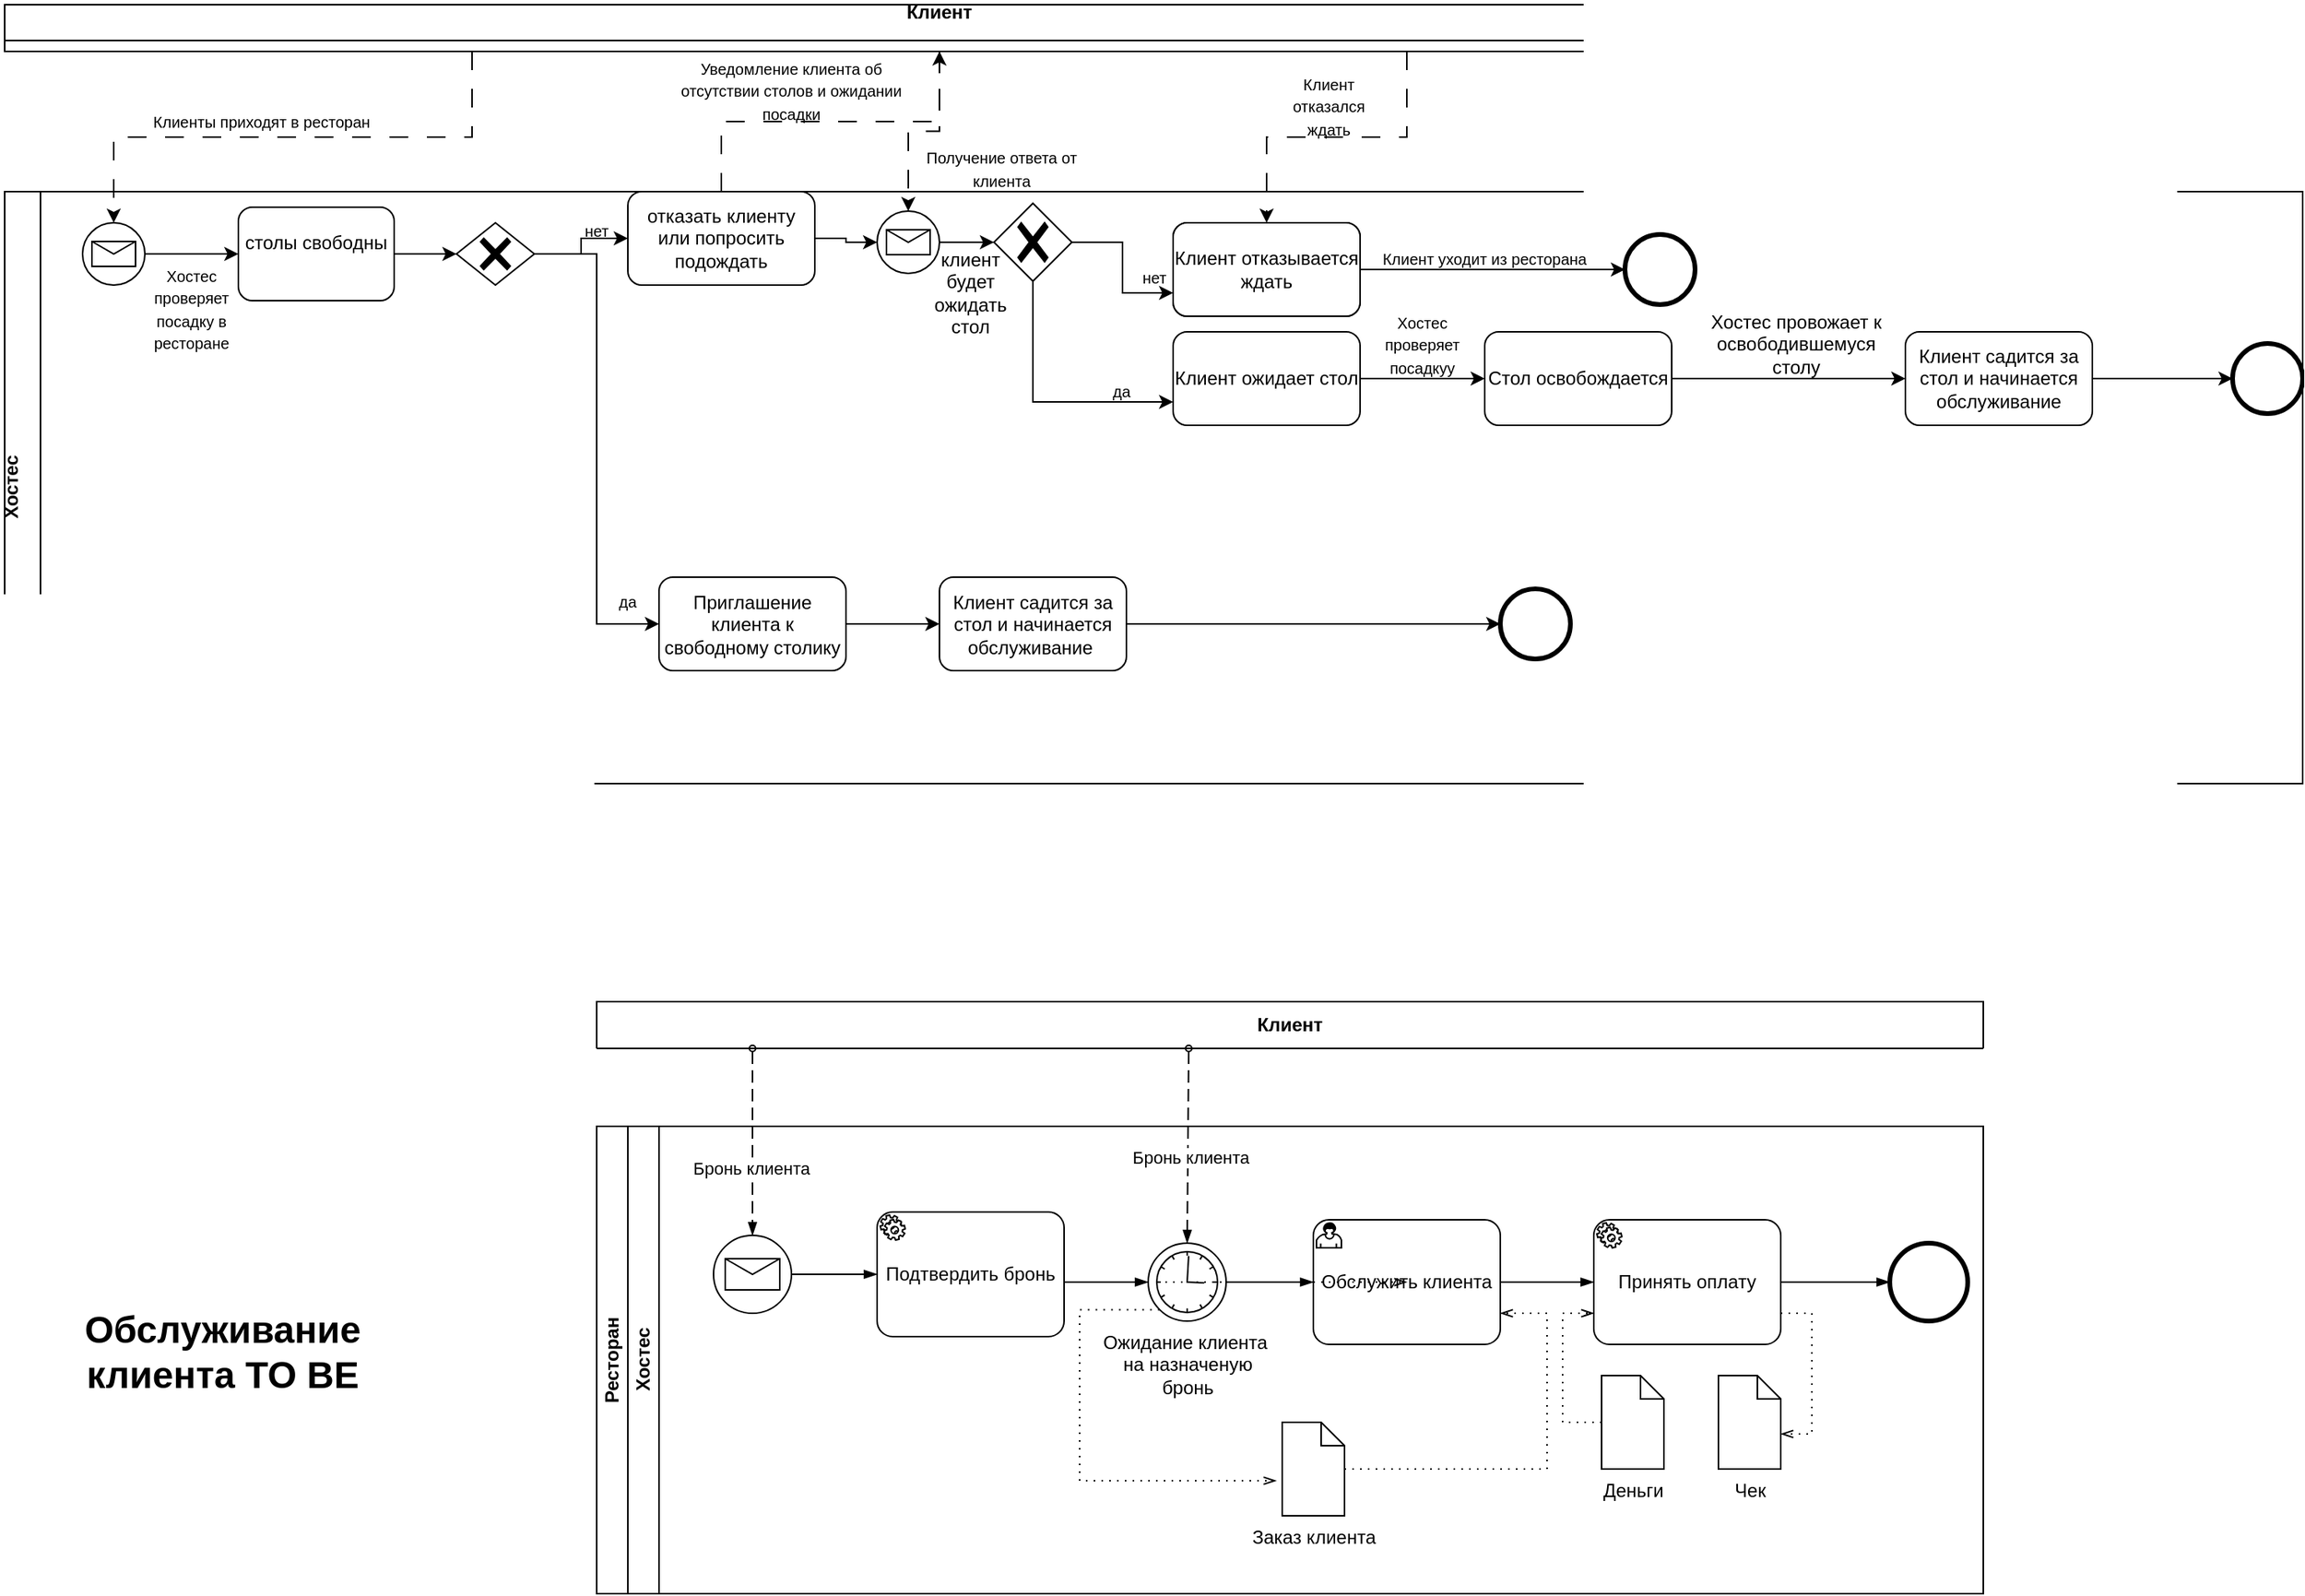 <mxfile version="24.0.5" type="github" pages="2">
  <diagram name="Страница — 1" id="VCDJ95G3ZWjjhpqe2b2W">
    <mxGraphModel dx="1323" dy="1932" grid="1" gridSize="10" guides="1" tooltips="1" connect="1" arrows="1" fold="1" page="1" pageScale="1" pageWidth="827" pageHeight="1169" math="0" shadow="0">
      <root>
        <mxCell id="0" />
        <mxCell id="1" parent="0" />
        <mxCell id="X4V-w88C6NCEwVWpJgK1-55" style="edgeStyle=orthogonalEdgeStyle;rounded=0;orthogonalLoop=1;jettySize=auto;html=1;exitX=0.75;exitY=1;exitDx=0;exitDy=0;entryX=0.5;entryY=0;entryDx=0;entryDy=0;dashed=1;dashPattern=12 12;" parent="1" source="X4V-w88C6NCEwVWpJgK1-2" target="X4V-w88C6NCEwVWpJgK1-31" edge="1">
          <mxGeometry relative="1" as="geometry" />
        </mxCell>
        <mxCell id="X4V-w88C6NCEwVWpJgK1-2" value="Клиент&lt;div&gt;&lt;br&gt;&lt;/div&gt;" style="swimlane;whiteSpace=wrap;html=1;" parent="1" vertex="1">
          <mxGeometry x="40" y="-1120" width="1200" height="30" as="geometry" />
        </mxCell>
        <mxCell id="X4V-w88C6NCEwVWpJgK1-3" value="Хостес&lt;div&gt;&lt;br&gt;&lt;/div&gt;" style="swimlane;horizontal=0;whiteSpace=wrap;html=1;" parent="1" vertex="1">
          <mxGeometry x="40" y="-1000" width="1475" height="380" as="geometry" />
        </mxCell>
        <mxCell id="X4V-w88C6NCEwVWpJgK1-9" style="edgeStyle=orthogonalEdgeStyle;rounded=0;orthogonalLoop=1;jettySize=auto;html=1;exitX=1;exitY=0.5;exitDx=0;exitDy=0;exitPerimeter=0;" parent="X4V-w88C6NCEwVWpJgK1-3" source="X4V-w88C6NCEwVWpJgK1-4" target="X4V-w88C6NCEwVWpJgK1-8" edge="1">
          <mxGeometry relative="1" as="geometry" />
        </mxCell>
        <mxCell id="X4V-w88C6NCEwVWpJgK1-4" value="" style="points=[[0.145,0.145,0],[0.5,0,0],[0.855,0.145,0],[1,0.5,0],[0.855,0.855,0],[0.5,1,0],[0.145,0.855,0],[0,0.5,0]];shape=mxgraph.bpmn.event;html=1;verticalLabelPosition=bottom;labelBackgroundColor=#ffffff;verticalAlign=top;align=center;perimeter=ellipsePerimeter;outlineConnect=0;aspect=fixed;outline=standard;symbol=message;" parent="X4V-w88C6NCEwVWpJgK1-3" vertex="1">
          <mxGeometry x="50" y="20" width="40" height="40" as="geometry" />
        </mxCell>
        <mxCell id="X4V-w88C6NCEwVWpJgK1-12" style="edgeStyle=orthogonalEdgeStyle;rounded=0;orthogonalLoop=1;jettySize=auto;html=1;exitX=1;exitY=0.5;exitDx=0;exitDy=0;" parent="X4V-w88C6NCEwVWpJgK1-3" source="X4V-w88C6NCEwVWpJgK1-8" target="X4V-w88C6NCEwVWpJgK1-11" edge="1">
          <mxGeometry relative="1" as="geometry" />
        </mxCell>
        <mxCell id="X4V-w88C6NCEwVWpJgK1-8" value="столы свободны&lt;div&gt;&lt;br&gt;&lt;/div&gt;" style="rounded=1;whiteSpace=wrap;html=1;" parent="X4V-w88C6NCEwVWpJgK1-3" vertex="1">
          <mxGeometry x="150" y="10" width="100" height="60" as="geometry" />
        </mxCell>
        <mxCell id="X4V-w88C6NCEwVWpJgK1-10" value="&lt;font style=&quot;font-size: 10px;&quot;&gt;Хостес проверяет посадку в ресторане&lt;/font&gt;" style="text;html=1;align=center;verticalAlign=middle;whiteSpace=wrap;rounded=0;" parent="X4V-w88C6NCEwVWpJgK1-3" vertex="1">
          <mxGeometry x="90" y="60" width="60" height="30" as="geometry" />
        </mxCell>
        <mxCell id="X4V-w88C6NCEwVWpJgK1-15" style="edgeStyle=orthogonalEdgeStyle;rounded=0;orthogonalLoop=1;jettySize=auto;html=1;exitX=1;exitY=0.5;exitDx=0;exitDy=0;exitPerimeter=0;entryX=0;entryY=0.5;entryDx=0;entryDy=0;" parent="X4V-w88C6NCEwVWpJgK1-3" source="X4V-w88C6NCEwVWpJgK1-11" target="X4V-w88C6NCEwVWpJgK1-13" edge="1">
          <mxGeometry relative="1" as="geometry" />
        </mxCell>
        <mxCell id="X4V-w88C6NCEwVWpJgK1-16" style="edgeStyle=orthogonalEdgeStyle;rounded=0;orthogonalLoop=1;jettySize=auto;html=1;exitX=1;exitY=0.5;exitDx=0;exitDy=0;exitPerimeter=0;entryX=0;entryY=0.5;entryDx=0;entryDy=0;" parent="X4V-w88C6NCEwVWpJgK1-3" source="X4V-w88C6NCEwVWpJgK1-11" target="X4V-w88C6NCEwVWpJgK1-14" edge="1">
          <mxGeometry relative="1" as="geometry">
            <mxPoint x="370" y="90" as="targetPoint" />
          </mxGeometry>
        </mxCell>
        <mxCell id="X4V-w88C6NCEwVWpJgK1-11" value="" style="points=[[0.25,0.25,0],[0.5,0,0],[0.75,0.25,0],[1,0.5,0],[0.75,0.75,0],[0.5,1,0],[0.25,0.75,0],[0,0.5,0]];shape=mxgraph.bpmn.gateway2;html=1;verticalLabelPosition=bottom;labelBackgroundColor=#ffffff;verticalAlign=top;align=center;perimeter=rhombusPerimeter;outlineConnect=0;outline=none;symbol=none;gwType=exclusive;" parent="X4V-w88C6NCEwVWpJgK1-3" vertex="1">
          <mxGeometry x="290" y="20" width="50" height="40" as="geometry" />
        </mxCell>
        <mxCell id="X4V-w88C6NCEwVWpJgK1-29" style="edgeStyle=orthogonalEdgeStyle;rounded=0;orthogonalLoop=1;jettySize=auto;html=1;exitX=1;exitY=0.5;exitDx=0;exitDy=0;entryX=0;entryY=0.5;entryDx=0;entryDy=0;entryPerimeter=0;" parent="X4V-w88C6NCEwVWpJgK1-3" source="X4V-w88C6NCEwVWpJgK1-13" target="CSyXMK17IaaruerWyZ7s-2" edge="1">
          <mxGeometry relative="1" as="geometry">
            <mxPoint x="540" y="30" as="targetPoint" />
          </mxGeometry>
        </mxCell>
        <mxCell id="X4V-w88C6NCEwVWpJgK1-13" value="отказать клиенту или попросить подождать" style="rounded=1;whiteSpace=wrap;html=1;" parent="X4V-w88C6NCEwVWpJgK1-3" vertex="1">
          <mxGeometry x="400" width="120" height="60" as="geometry" />
        </mxCell>
        <mxCell id="X4V-w88C6NCEwVWpJgK1-22" style="edgeStyle=orthogonalEdgeStyle;rounded=0;orthogonalLoop=1;jettySize=auto;html=1;exitX=1;exitY=0.5;exitDx=0;exitDy=0;entryX=0;entryY=0.5;entryDx=0;entryDy=0;" parent="X4V-w88C6NCEwVWpJgK1-3" source="X4V-w88C6NCEwVWpJgK1-14" target="X4V-w88C6NCEwVWpJgK1-21" edge="1">
          <mxGeometry relative="1" as="geometry" />
        </mxCell>
        <mxCell id="X4V-w88C6NCEwVWpJgK1-14" value="Приглашение клиента к свободному столику" style="rounded=1;whiteSpace=wrap;html=1;" parent="X4V-w88C6NCEwVWpJgK1-3" vertex="1">
          <mxGeometry x="420" y="247.5" width="120" height="60" as="geometry" />
        </mxCell>
        <mxCell id="X4V-w88C6NCEwVWpJgK1-17" value="&lt;font style=&quot;font-size: 10px;&quot;&gt;нет&lt;/font&gt;" style="text;html=1;align=center;verticalAlign=middle;whiteSpace=wrap;rounded=0;" parent="X4V-w88C6NCEwVWpJgK1-3" vertex="1">
          <mxGeometry x="350" y="10" width="60" height="30" as="geometry" />
        </mxCell>
        <mxCell id="X4V-w88C6NCEwVWpJgK1-18" value="&lt;font style=&quot;font-size: 10px;&quot;&gt;да&lt;/font&gt;" style="text;html=1;align=center;verticalAlign=middle;whiteSpace=wrap;rounded=0;" parent="X4V-w88C6NCEwVWpJgK1-3" vertex="1">
          <mxGeometry x="370" y="247.5" width="60" height="30" as="geometry" />
        </mxCell>
        <mxCell id="X4V-w88C6NCEwVWpJgK1-21" value="Клиент садится за стол и начинается обслуживание&amp;nbsp;" style="rounded=1;whiteSpace=wrap;html=1;" parent="X4V-w88C6NCEwVWpJgK1-3" vertex="1">
          <mxGeometry x="600" y="247.5" width="120" height="60" as="geometry" />
        </mxCell>
        <mxCell id="X4V-w88C6NCEwVWpJgK1-24" value="" style="points=[[0.145,0.145,0],[0.5,0,0],[0.855,0.145,0],[1,0.5,0],[0.855,0.855,0],[0.5,1,0],[0.145,0.855,0],[0,0.5,0]];shape=mxgraph.bpmn.event;html=1;verticalLabelPosition=bottom;labelBackgroundColor=#ffffff;verticalAlign=top;align=center;perimeter=ellipsePerimeter;outlineConnect=0;aspect=fixed;outline=end;symbol=terminate2;" parent="X4V-w88C6NCEwVWpJgK1-3" vertex="1">
          <mxGeometry x="960" y="255" width="45" height="45" as="geometry" />
        </mxCell>
        <mxCell id="X4V-w88C6NCEwVWpJgK1-25" style="edgeStyle=orthogonalEdgeStyle;rounded=0;orthogonalLoop=1;jettySize=auto;html=1;exitX=1;exitY=0.5;exitDx=0;exitDy=0;entryX=0;entryY=0.5;entryDx=0;entryDy=0;entryPerimeter=0;" parent="X4V-w88C6NCEwVWpJgK1-3" source="X4V-w88C6NCEwVWpJgK1-21" target="X4V-w88C6NCEwVWpJgK1-24" edge="1">
          <mxGeometry relative="1" as="geometry" />
        </mxCell>
        <mxCell id="CSyXMK17IaaruerWyZ7s-8" style="edgeStyle=orthogonalEdgeStyle;rounded=0;orthogonalLoop=1;jettySize=auto;html=1;exitX=0.5;exitY=1;exitDx=0;exitDy=0;exitPerimeter=0;entryX=0;entryY=0.75;entryDx=0;entryDy=0;" parent="X4V-w88C6NCEwVWpJgK1-3" source="X4V-w88C6NCEwVWpJgK1-26" target="X4V-w88C6NCEwVWpJgK1-43" edge="1">
          <mxGeometry relative="1" as="geometry" />
        </mxCell>
        <mxCell id="X4V-w88C6NCEwVWpJgK1-26" value="" style="points=[[0.25,0.25,0],[0.5,0,0],[0.75,0.25,0],[1,0.5,0],[0.75,0.75,0],[0.5,1,0],[0.25,0.75,0],[0,0.5,0]];shape=mxgraph.bpmn.gateway2;html=1;verticalLabelPosition=bottom;labelBackgroundColor=#ffffff;verticalAlign=top;align=center;perimeter=rhombusPerimeter;outlineConnect=0;outline=none;symbol=none;gwType=exclusive;" parent="X4V-w88C6NCEwVWpJgK1-3" vertex="1">
          <mxGeometry x="635" y="7.5" width="50" height="50" as="geometry" />
        </mxCell>
        <mxCell id="X4V-w88C6NCEwVWpJgK1-34" style="edgeStyle=orthogonalEdgeStyle;rounded=0;orthogonalLoop=1;jettySize=auto;html=1;entryX=0;entryY=0.75;entryDx=0;entryDy=0;" parent="X4V-w88C6NCEwVWpJgK1-3" source="X4V-w88C6NCEwVWpJgK1-26" target="X4V-w88C6NCEwVWpJgK1-33" edge="1">
          <mxGeometry relative="1" as="geometry">
            <mxPoint x="700" y="30" as="sourcePoint" />
          </mxGeometry>
        </mxCell>
        <mxCell id="X4V-w88C6NCEwVWpJgK1-33" value="Клиент ждет столик" style="rounded=1;whiteSpace=wrap;html=1;" parent="X4V-w88C6NCEwVWpJgK1-3" vertex="1">
          <mxGeometry x="750" y="20" width="120" height="60" as="geometry" />
        </mxCell>
        <mxCell id="X4V-w88C6NCEwVWpJgK1-36" value="&lt;font style=&quot;font-size: 10px;&quot;&gt;нет&lt;/font&gt;" style="text;html=1;align=center;verticalAlign=middle;whiteSpace=wrap;rounded=0;" parent="X4V-w88C6NCEwVWpJgK1-3" vertex="1">
          <mxGeometry x="707.5" y="40" width="60" height="30" as="geometry" />
        </mxCell>
        <mxCell id="X4V-w88C6NCEwVWpJgK1-58" style="edgeStyle=orthogonalEdgeStyle;rounded=0;orthogonalLoop=1;jettySize=auto;html=1;exitX=1;exitY=0.5;exitDx=0;exitDy=0;entryX=0;entryY=0.5;entryDx=0;entryDy=0;" parent="X4V-w88C6NCEwVWpJgK1-3" source="X4V-w88C6NCEwVWpJgK1-43" target="X4V-w88C6NCEwVWpJgK1-49" edge="1">
          <mxGeometry relative="1" as="geometry" />
        </mxCell>
        <mxCell id="X4V-w88C6NCEwVWpJgK1-43" value="Клиент ожидает стол" style="rounded=1;whiteSpace=wrap;html=1;" parent="X4V-w88C6NCEwVWpJgK1-3" vertex="1">
          <mxGeometry x="750" y="90" width="120" height="60" as="geometry" />
        </mxCell>
        <mxCell id="X4V-w88C6NCEwVWpJgK1-47" value="&lt;font style=&quot;font-size: 10px;&quot;&gt;да&lt;/font&gt;" style="text;html=1;align=center;verticalAlign=middle;whiteSpace=wrap;rounded=0;" parent="X4V-w88C6NCEwVWpJgK1-3" vertex="1">
          <mxGeometry x="687" y="112.5" width="60" height="30" as="geometry" />
        </mxCell>
        <mxCell id="X4V-w88C6NCEwVWpJgK1-59" style="edgeStyle=orthogonalEdgeStyle;rounded=0;orthogonalLoop=1;jettySize=auto;html=1;exitX=1;exitY=0.5;exitDx=0;exitDy=0;entryX=0;entryY=0.5;entryDx=0;entryDy=0;" parent="X4V-w88C6NCEwVWpJgK1-3" source="X4V-w88C6NCEwVWpJgK1-49" target="X4V-w88C6NCEwVWpJgK1-51" edge="1">
          <mxGeometry relative="1" as="geometry" />
        </mxCell>
        <mxCell id="X4V-w88C6NCEwVWpJgK1-49" value="Стол освобождается" style="rounded=1;whiteSpace=wrap;html=1;" parent="X4V-w88C6NCEwVWpJgK1-3" vertex="1">
          <mxGeometry x="950" y="90" width="120" height="60" as="geometry" />
        </mxCell>
        <mxCell id="X4V-w88C6NCEwVWpJgK1-53" style="edgeStyle=orthogonalEdgeStyle;rounded=0;orthogonalLoop=1;jettySize=auto;html=1;exitX=1;exitY=0.5;exitDx=0;exitDy=0;" parent="X4V-w88C6NCEwVWpJgK1-3" source="X4V-w88C6NCEwVWpJgK1-51" target="X4V-w88C6NCEwVWpJgK1-52" edge="1">
          <mxGeometry relative="1" as="geometry" />
        </mxCell>
        <mxCell id="X4V-w88C6NCEwVWpJgK1-51" value="Клиент садится за стол и начинается обслуживание" style="rounded=1;whiteSpace=wrap;html=1;" parent="X4V-w88C6NCEwVWpJgK1-3" vertex="1">
          <mxGeometry x="1220" y="90" width="120" height="60" as="geometry" />
        </mxCell>
        <mxCell id="X4V-w88C6NCEwVWpJgK1-52" value="" style="points=[[0.145,0.145,0],[0.5,0,0],[0.855,0.145,0],[1,0.5,0],[0.855,0.855,0],[0.5,1,0],[0.145,0.855,0],[0,0.5,0]];shape=mxgraph.bpmn.event;html=1;verticalLabelPosition=bottom;labelBackgroundColor=#ffffff;verticalAlign=top;align=center;perimeter=ellipsePerimeter;outlineConnect=0;aspect=fixed;outline=end;symbol=terminate2;" parent="X4V-w88C6NCEwVWpJgK1-3" vertex="1">
          <mxGeometry x="1430" y="97.5" width="45" height="45" as="geometry" />
        </mxCell>
        <mxCell id="X4V-w88C6NCEwVWpJgK1-61" value="&lt;font style=&quot;font-size: 10px;&quot;&gt;Хостес проверяет посадкуу&lt;/font&gt;" style="text;html=1;align=center;verticalAlign=middle;whiteSpace=wrap;rounded=0;" parent="X4V-w88C6NCEwVWpJgK1-3" vertex="1">
          <mxGeometry x="880" y="82.5" width="60" height="30" as="geometry" />
        </mxCell>
        <mxCell id="X4V-w88C6NCEwVWpJgK1-62" value="Хостес провожает к освободившемуся столу" style="text;html=1;align=center;verticalAlign=middle;whiteSpace=wrap;rounded=0;" parent="X4V-w88C6NCEwVWpJgK1-3" vertex="1">
          <mxGeometry x="1090" y="82.5" width="120" height="30" as="geometry" />
        </mxCell>
        <mxCell id="X4V-w88C6NCEwVWpJgK1-31" value="Клиент отказывается ждать" style="rounded=1;whiteSpace=wrap;html=1;" parent="X4V-w88C6NCEwVWpJgK1-3" vertex="1">
          <mxGeometry x="750" y="20" width="120" height="60" as="geometry" />
        </mxCell>
        <mxCell id="X4V-w88C6NCEwVWpJgK1-37" value="" style="points=[[0.145,0.145,0],[0.5,0,0],[0.855,0.145,0],[1,0.5,0],[0.855,0.855,0],[0.5,1,0],[0.145,0.855,0],[0,0.5,0]];shape=mxgraph.bpmn.event;html=1;verticalLabelPosition=bottom;labelBackgroundColor=#ffffff;verticalAlign=top;align=center;perimeter=ellipsePerimeter;outlineConnect=0;aspect=fixed;outline=end;symbol=terminate2;" parent="X4V-w88C6NCEwVWpJgK1-3" vertex="1">
          <mxGeometry x="1040" y="27.5" width="45" height="45" as="geometry" />
        </mxCell>
        <mxCell id="X4V-w88C6NCEwVWpJgK1-38" style="edgeStyle=orthogonalEdgeStyle;rounded=0;orthogonalLoop=1;jettySize=auto;html=1;exitX=1;exitY=0.5;exitDx=0;exitDy=0;entryX=0;entryY=0.5;entryDx=0;entryDy=0;entryPerimeter=0;" parent="X4V-w88C6NCEwVWpJgK1-3" source="X4V-w88C6NCEwVWpJgK1-31" target="X4V-w88C6NCEwVWpJgK1-37" edge="1">
          <mxGeometry relative="1" as="geometry" />
        </mxCell>
        <mxCell id="X4V-w88C6NCEwVWpJgK1-39" value="&lt;font style=&quot;font-size: 10px;&quot;&gt;Клиент уходит из ресторана&lt;/font&gt;" style="text;html=1;align=center;verticalAlign=middle;whiteSpace=wrap;rounded=0;" parent="X4V-w88C6NCEwVWpJgK1-3" vertex="1">
          <mxGeometry x="860" y="27.5" width="180" height="30" as="geometry" />
        </mxCell>
        <mxCell id="CSyXMK17IaaruerWyZ7s-2" value="" style="points=[[0.145,0.145,0],[0.5,0,0],[0.855,0.145,0],[1,0.5,0],[0.855,0.855,0],[0.5,1,0],[0.145,0.855,0],[0,0.5,0]];shape=mxgraph.bpmn.event;html=1;verticalLabelPosition=bottom;labelBackgroundColor=#ffffff;verticalAlign=top;align=center;perimeter=ellipsePerimeter;outlineConnect=0;aspect=fixed;outline=standard;symbol=message;" parent="X4V-w88C6NCEwVWpJgK1-3" vertex="1">
          <mxGeometry x="560" y="12.5" width="40" height="40" as="geometry" />
        </mxCell>
        <mxCell id="CSyXMK17IaaruerWyZ7s-3" style="edgeStyle=orthogonalEdgeStyle;rounded=0;orthogonalLoop=1;jettySize=auto;html=1;exitX=1;exitY=0.5;exitDx=0;exitDy=0;exitPerimeter=0;entryX=0;entryY=0.5;entryDx=0;entryDy=0;entryPerimeter=0;" parent="X4V-w88C6NCEwVWpJgK1-3" source="CSyXMK17IaaruerWyZ7s-2" target="X4V-w88C6NCEwVWpJgK1-26" edge="1">
          <mxGeometry relative="1" as="geometry" />
        </mxCell>
        <mxCell id="CSyXMK17IaaruerWyZ7s-6" value="клиент будет ожидать стол" style="text;html=1;align=center;verticalAlign=middle;whiteSpace=wrap;rounded=0;" parent="X4V-w88C6NCEwVWpJgK1-3" vertex="1">
          <mxGeometry x="590" y="50" width="60" height="30" as="geometry" />
        </mxCell>
        <mxCell id="X4V-w88C6NCEwVWpJgK1-6" style="edgeStyle=orthogonalEdgeStyle;rounded=0;orthogonalLoop=1;jettySize=auto;html=1;entryX=0.5;entryY=0;entryDx=0;entryDy=0;entryPerimeter=0;dashed=1;dashPattern=12 12;exitX=0.25;exitY=1;exitDx=0;exitDy=0;" parent="1" source="X4V-w88C6NCEwVWpJgK1-2" target="X4V-w88C6NCEwVWpJgK1-4" edge="1">
          <mxGeometry relative="1" as="geometry">
            <mxPoint x="110" y="-1000" as="sourcePoint" />
          </mxGeometry>
        </mxCell>
        <mxCell id="X4V-w88C6NCEwVWpJgK1-7" value="&lt;font style=&quot;font-size: 10px;&quot;&gt;Клиенты приходят в ресторан&lt;/font&gt;" style="text;html=1;align=center;verticalAlign=middle;whiteSpace=wrap;rounded=0;" parent="1" vertex="1">
          <mxGeometry x="130" y="-1060" width="150" height="30" as="geometry" />
        </mxCell>
        <mxCell id="X4V-w88C6NCEwVWpJgK1-20" value="&lt;font style=&quot;font-size: 10px;&quot;&gt;Уведомление клиента об отсутствии столов и ожидании посадки&lt;/font&gt;" style="text;html=1;align=center;verticalAlign=middle;whiteSpace=wrap;rounded=0;" parent="1" vertex="1">
          <mxGeometry x="470" y="-1080" width="150" height="30" as="geometry" />
        </mxCell>
        <mxCell id="X4V-w88C6NCEwVWpJgK1-19" style="edgeStyle=orthogonalEdgeStyle;rounded=0;orthogonalLoop=1;jettySize=auto;html=1;exitX=0.5;exitY=0;exitDx=0;exitDy=0;dashed=1;dashPattern=12 12;entryX=0.5;entryY=1;entryDx=0;entryDy=0;" parent="1" source="X4V-w88C6NCEwVWpJgK1-13" target="X4V-w88C6NCEwVWpJgK1-2" edge="1">
          <mxGeometry relative="1" as="geometry">
            <mxPoint x="500" y="-1030" as="targetPoint" />
          </mxGeometry>
        </mxCell>
        <mxCell id="X4V-w88C6NCEwVWpJgK1-56" value="&lt;font style=&quot;font-size: 10px;&quot;&gt;Клиент отказался ждать&lt;/font&gt;" style="text;html=1;align=center;verticalAlign=middle;whiteSpace=wrap;rounded=0;" parent="1" vertex="1">
          <mxGeometry x="860" y="-1070" width="60" height="30" as="geometry" />
        </mxCell>
        <mxCell id="CSyXMK17IaaruerWyZ7s-4" style="edgeStyle=orthogonalEdgeStyle;rounded=0;orthogonalLoop=1;jettySize=auto;html=1;exitX=0.5;exitY=1;exitDx=0;exitDy=0;entryX=0.5;entryY=0;entryDx=0;entryDy=0;entryPerimeter=0;dashed=1;dashPattern=12 12;" parent="1" source="X4V-w88C6NCEwVWpJgK1-2" target="CSyXMK17IaaruerWyZ7s-2" edge="1">
          <mxGeometry relative="1" as="geometry" />
        </mxCell>
        <mxCell id="CSyXMK17IaaruerWyZ7s-5" value="&lt;font style=&quot;font-size: 10px;&quot;&gt;Получение ответа от клиента&lt;/font&gt;" style="text;html=1;align=center;verticalAlign=middle;whiteSpace=wrap;rounded=0;" parent="1" vertex="1">
          <mxGeometry x="630" y="-1030" width="100" height="30" as="geometry" />
        </mxCell>
        <mxCell id="GyKOGwFdfiAskB9urI5g-50" value="Ресторан" style="swimlane;html=1;childLayout=stackLayout;resizeParent=1;resizeParentMax=0;horizontal=0;startSize=20;horizontalStack=0;whiteSpace=wrap;" vertex="1" parent="1">
          <mxGeometry x="420" y="-400" width="890" height="300" as="geometry" />
        </mxCell>
        <mxCell id="GyKOGwFdfiAskB9urI5g-51" value="Хостес" style="swimlane;html=1;startSize=20;horizontal=0;" vertex="1" parent="GyKOGwFdfiAskB9urI5g-50">
          <mxGeometry x="20" width="870" height="300" as="geometry" />
        </mxCell>
        <mxCell id="GyKOGwFdfiAskB9urI5g-58" value="" style="points=[[0.145,0.145,0],[0.5,0,0],[0.855,0.145,0],[1,0.5,0],[0.855,0.855,0],[0.5,1,0],[0.145,0.855,0],[0,0.5,0]];shape=mxgraph.bpmn.event;html=1;verticalLabelPosition=bottom;labelBackgroundColor=#ffffff;verticalAlign=top;align=center;perimeter=ellipsePerimeter;outlineConnect=0;aspect=fixed;outline=standard;symbol=message;" vertex="1" parent="GyKOGwFdfiAskB9urI5g-51">
          <mxGeometry x="55" y="70" width="50" height="50" as="geometry" />
        </mxCell>
        <mxCell id="GyKOGwFdfiAskB9urI5g-61" value="Подтвердить бронь" style="points=[[0.25,0,0],[0.5,0,0],[0.75,0,0],[1,0.25,0],[1,0.5,0],[1,0.75,0],[0.75,1,0],[0.5,1,0],[0.25,1,0],[0,0.75,0],[0,0.5,0],[0,0.25,0]];shape=mxgraph.bpmn.task;whiteSpace=wrap;rectStyle=rounded;size=10;html=1;container=1;expand=0;collapsible=0;taskMarker=service;" vertex="1" parent="GyKOGwFdfiAskB9urI5g-51">
          <mxGeometry x="160" y="55" width="120" height="80" as="geometry" />
        </mxCell>
        <mxCell id="GyKOGwFdfiAskB9urI5g-62" value="" style="edgeStyle=elbowEdgeStyle;fontSize=12;html=1;endArrow=blockThin;endFill=1;rounded=0;exitX=1;exitY=0.5;exitDx=0;exitDy=0;exitPerimeter=0;entryX=0;entryY=0.5;entryDx=0;entryDy=0;entryPerimeter=0;" edge="1" parent="GyKOGwFdfiAskB9urI5g-51" source="GyKOGwFdfiAskB9urI5g-58" target="GyKOGwFdfiAskB9urI5g-61">
          <mxGeometry width="160" relative="1" as="geometry">
            <mxPoint y="90" as="sourcePoint" />
            <mxPoint x="160" y="90" as="targetPoint" />
          </mxGeometry>
        </mxCell>
        <mxCell id="GyKOGwFdfiAskB9urI5g-63" value="Ожидание клиента&amp;nbsp;&lt;div&gt;на назначеную&lt;/div&gt;&lt;div&gt;бронь&lt;/div&gt;" style="points=[[0.145,0.145,0],[0.5,0,0],[0.855,0.145,0],[1,0.5,0],[0.855,0.855,0],[0.5,1,0],[0.145,0.855,0],[0,0.5,0]];shape=mxgraph.bpmn.event;html=1;verticalLabelPosition=bottom;labelBackgroundColor=#ffffff;verticalAlign=top;align=center;perimeter=ellipsePerimeter;outlineConnect=0;aspect=fixed;outline=standard;symbol=timer;" vertex="1" parent="GyKOGwFdfiAskB9urI5g-51">
          <mxGeometry x="334" y="75" width="50" height="50" as="geometry" />
        </mxCell>
        <mxCell id="GyKOGwFdfiAskB9urI5g-64" value="" style="edgeStyle=elbowEdgeStyle;fontSize=12;html=1;endArrow=blockThin;endFill=1;rounded=0;entryX=0;entryY=0.5;entryDx=0;entryDy=0;entryPerimeter=0;" edge="1" parent="GyKOGwFdfiAskB9urI5g-51" target="GyKOGwFdfiAskB9urI5g-63">
          <mxGeometry width="160" relative="1" as="geometry">
            <mxPoint x="280" y="100" as="sourcePoint" />
            <mxPoint x="440" y="100" as="targetPoint" />
          </mxGeometry>
        </mxCell>
        <mxCell id="GyKOGwFdfiAskB9urI5g-67" value="Обслужить клиента" style="points=[[0.25,0,0],[0.5,0,0],[0.75,0,0],[1,0.25,0],[1,0.5,0],[1,0.75,0],[0.75,1,0],[0.5,1,0],[0.25,1,0],[0,0.75,0],[0,0.5,0],[0,0.25,0]];shape=mxgraph.bpmn.task;whiteSpace=wrap;rectStyle=rounded;size=10;html=1;container=1;expand=0;collapsible=0;taskMarker=user;" vertex="1" parent="GyKOGwFdfiAskB9urI5g-51">
          <mxGeometry x="440" y="60" width="120" height="80" as="geometry" />
        </mxCell>
        <mxCell id="GyKOGwFdfiAskB9urI5g-78" value="" style="edgeStyle=elbowEdgeStyle;fontSize=12;html=1;endFill=0;startFill=0;endSize=6;startSize=6;dashed=1;dashPattern=1 4;endArrow=openThin;startArrow=none;rounded=0;exitX=0;exitY=0.5;exitDx=0;exitDy=0;exitPerimeter=0;" edge="1" parent="GyKOGwFdfiAskB9urI5g-67" source="GyKOGwFdfiAskB9urI5g-75">
          <mxGeometry width="160" relative="1" as="geometry">
            <mxPoint x="20" y="60" as="sourcePoint" />
            <mxPoint x="180" y="60" as="targetPoint" />
            <Array as="points">
              <mxPoint x="160" y="100" />
            </Array>
          </mxGeometry>
        </mxCell>
        <mxCell id="GyKOGwFdfiAskB9urI5g-68" value="" style="edgeStyle=elbowEdgeStyle;fontSize=12;html=1;endArrow=blockThin;endFill=1;rounded=0;entryX=0;entryY=0.5;entryDx=0;entryDy=0;entryPerimeter=0;" edge="1" parent="GyKOGwFdfiAskB9urI5g-51" source="GyKOGwFdfiAskB9urI5g-63" target="GyKOGwFdfiAskB9urI5g-67">
          <mxGeometry width="160" relative="1" as="geometry">
            <mxPoint x="324" y="-20" as="sourcePoint" />
            <mxPoint x="544" y="100" as="targetPoint" />
          </mxGeometry>
        </mxCell>
        <mxCell id="GyKOGwFdfiAskB9urI5g-69" value="Заказ клиента" style="shape=mxgraph.bpmn.data;labelPosition=center;verticalLabelPosition=bottom;align=center;verticalAlign=top;size=15;html=1;" vertex="1" parent="GyKOGwFdfiAskB9urI5g-51">
          <mxGeometry x="420" y="190" width="40" height="60" as="geometry" />
        </mxCell>
        <mxCell id="GyKOGwFdfiAskB9urI5g-70" value="" style="edgeStyle=elbowEdgeStyle;fontSize=12;html=1;endFill=0;startFill=0;endSize=6;startSize=6;dashed=1;dashPattern=1 4;endArrow=openThin;startArrow=none;rounded=0;entryX=1;entryY=0.75;entryDx=0;entryDy=0;entryPerimeter=0;" edge="1" parent="GyKOGwFdfiAskB9urI5g-51" target="GyKOGwFdfiAskB9urI5g-67">
          <mxGeometry width="160" relative="1" as="geometry">
            <mxPoint x="460" y="220" as="sourcePoint" />
            <mxPoint x="620" y="220" as="targetPoint" />
            <Array as="points">
              <mxPoint x="590" y="170" />
            </Array>
          </mxGeometry>
        </mxCell>
        <mxCell id="GyKOGwFdfiAskB9urI5g-71" value="" style="edgeStyle=elbowEdgeStyle;fontSize=12;html=1;endFill=0;startFill=0;endSize=6;startSize=6;dashed=1;dashPattern=1 4;endArrow=openThin;startArrow=none;rounded=0;entryX=-0.096;entryY=0.625;entryDx=0;entryDy=0;entryPerimeter=0;exitX=0.145;exitY=0.855;exitDx=0;exitDy=0;exitPerimeter=0;" edge="1" parent="GyKOGwFdfiAskB9urI5g-51" source="GyKOGwFdfiAskB9urI5g-63" target="GyKOGwFdfiAskB9urI5g-69">
          <mxGeometry width="160" relative="1" as="geometry">
            <mxPoint x="380" y="110" as="sourcePoint" />
            <mxPoint x="540" y="110" as="targetPoint" />
            <Array as="points">
              <mxPoint x="290" y="170" />
            </Array>
          </mxGeometry>
        </mxCell>
        <mxCell id="GyKOGwFdfiAskB9urI5g-72" value="Принять оплату" style="points=[[0.25,0,0],[0.5,0,0],[0.75,0,0],[1,0.25,0],[1,0.5,0],[1,0.75,0],[0.75,1,0],[0.5,1,0],[0.25,1,0],[0,0.75,0],[0,0.5,0],[0,0.25,0]];shape=mxgraph.bpmn.task;whiteSpace=wrap;rectStyle=rounded;size=10;html=1;container=1;expand=0;collapsible=0;taskMarker=service;" vertex="1" parent="GyKOGwFdfiAskB9urI5g-51">
          <mxGeometry x="620" y="60" width="120" height="80" as="geometry" />
        </mxCell>
        <mxCell id="GyKOGwFdfiAskB9urI5g-74" value="" style="edgeStyle=elbowEdgeStyle;fontSize=12;html=1;endArrow=blockThin;endFill=1;rounded=0;" edge="1" parent="GyKOGwFdfiAskB9urI5g-51">
          <mxGeometry width="160" relative="1" as="geometry">
            <mxPoint x="560" y="100" as="sourcePoint" />
            <mxPoint x="620" y="100" as="targetPoint" />
          </mxGeometry>
        </mxCell>
        <mxCell id="GyKOGwFdfiAskB9urI5g-75" value="Деньги" style="shape=mxgraph.bpmn.data;labelPosition=center;verticalLabelPosition=bottom;align=center;verticalAlign=top;size=15;html=1;" vertex="1" parent="GyKOGwFdfiAskB9urI5g-51">
          <mxGeometry x="625" y="160" width="40" height="60" as="geometry" />
        </mxCell>
        <mxCell id="GyKOGwFdfiAskB9urI5g-76" value="Чек" style="shape=mxgraph.bpmn.data;labelPosition=center;verticalLabelPosition=bottom;align=center;verticalAlign=top;size=15;html=1;" vertex="1" parent="GyKOGwFdfiAskB9urI5g-51">
          <mxGeometry x="700" y="160" width="40" height="60" as="geometry" />
        </mxCell>
        <mxCell id="GyKOGwFdfiAskB9urI5g-79" value="" style="edgeStyle=elbowEdgeStyle;fontSize=12;html=1;endFill=0;startFill=0;endSize=6;startSize=6;dashed=1;dashPattern=1 4;endArrow=openThin;startArrow=none;rounded=0;entryX=0;entryY=0;entryDx=40;entryDy=37.5;entryPerimeter=0;" edge="1" parent="GyKOGwFdfiAskB9urI5g-51" target="GyKOGwFdfiAskB9urI5g-76">
          <mxGeometry width="160" relative="1" as="geometry">
            <mxPoint x="740" y="120" as="sourcePoint" />
            <mxPoint x="900" y="120" as="targetPoint" />
            <Array as="points">
              <mxPoint x="760" y="160" />
            </Array>
          </mxGeometry>
        </mxCell>
        <mxCell id="GyKOGwFdfiAskB9urI5g-80" value="" style="points=[[0.145,0.145,0],[0.5,0,0],[0.855,0.145,0],[1,0.5,0],[0.855,0.855,0],[0.5,1,0],[0.145,0.855,0],[0,0.5,0]];shape=mxgraph.bpmn.event;html=1;verticalLabelPosition=bottom;labelBackgroundColor=#ffffff;verticalAlign=top;align=center;perimeter=ellipsePerimeter;outlineConnect=0;aspect=fixed;outline=end;symbol=terminate2;" vertex="1" parent="GyKOGwFdfiAskB9urI5g-51">
          <mxGeometry x="810" y="75" width="50" height="50" as="geometry" />
        </mxCell>
        <mxCell id="GyKOGwFdfiAskB9urI5g-81" value="" style="edgeStyle=elbowEdgeStyle;fontSize=12;html=1;endArrow=blockThin;endFill=1;rounded=0;" edge="1" parent="GyKOGwFdfiAskB9urI5g-51">
          <mxGeometry width="160" relative="1" as="geometry">
            <mxPoint x="740" y="100" as="sourcePoint" />
            <mxPoint x="810" y="100" as="targetPoint" />
          </mxGeometry>
        </mxCell>
        <mxCell id="GyKOGwFdfiAskB9urI5g-54" value="Клиент" style="swimlane;html=1;childLayout=stackLayout;resizeParent=1;resizeParentMax=0;horizontal=1;startSize=30;horizontalStack=0;whiteSpace=wrap;" collapsed="1" vertex="1" parent="1">
          <mxGeometry x="420" y="-480" width="890" height="30" as="geometry">
            <mxRectangle x="140" y="610" width="480" height="140" as="alternateBounds" />
          </mxGeometry>
        </mxCell>
        <mxCell id="GyKOGwFdfiAskB9urI5g-57" value="Lane 3" style="swimlane;html=1;startSize=20;horizontal=0;" vertex="1" parent="GyKOGwFdfiAskB9urI5g-54">
          <mxGeometry y="20" width="480" height="120" as="geometry" />
        </mxCell>
        <mxCell id="GyKOGwFdfiAskB9urI5g-59" value="" style="dashed=1;dashPattern=8 4;endArrow=blockThin;endFill=1;startArrow=oval;startFill=0;endSize=6;startSize=4;html=1;rounded=0;entryX=0.5;entryY=0;entryDx=0;entryDy=0;entryPerimeter=0;" edge="1" parent="1" target="GyKOGwFdfiAskB9urI5g-58">
          <mxGeometry width="160" relative="1" as="geometry">
            <mxPoint x="520" y="-450" as="sourcePoint" />
            <mxPoint x="680" y="-450" as="targetPoint" />
          </mxGeometry>
        </mxCell>
        <mxCell id="GyKOGwFdfiAskB9urI5g-60" value="Бронь клиента" style="edgeLabel;html=1;align=center;verticalAlign=middle;resizable=0;points=[];" connectable="0" vertex="1" parent="GyKOGwFdfiAskB9urI5g-59">
          <mxGeometry x="0.282" y="-1" relative="1" as="geometry">
            <mxPoint as="offset" />
          </mxGeometry>
        </mxCell>
        <mxCell id="GyKOGwFdfiAskB9urI5g-65" value="" style="dashed=1;dashPattern=8 4;endArrow=blockThin;endFill=1;startArrow=oval;startFill=0;endSize=6;startSize=4;html=1;rounded=0;entryX=0.5;entryY=0;entryDx=0;entryDy=0;entryPerimeter=0;" edge="1" parent="1" target="GyKOGwFdfiAskB9urI5g-63">
          <mxGeometry width="160" relative="1" as="geometry">
            <mxPoint x="800" y="-450" as="sourcePoint" />
            <mxPoint x="960" y="-450" as="targetPoint" />
          </mxGeometry>
        </mxCell>
        <mxCell id="GyKOGwFdfiAskB9urI5g-66" value="Бронь клиента" style="edgeLabel;html=1;align=center;verticalAlign=middle;resizable=0;points=[];" connectable="0" vertex="1" parent="GyKOGwFdfiAskB9urI5g-65">
          <mxGeometry x="0.115" y="1" relative="1" as="geometry">
            <mxPoint as="offset" />
          </mxGeometry>
        </mxCell>
        <mxCell id="GyKOGwFdfiAskB9urI5g-73" value="" style="edgeStyle=elbowEdgeStyle;fontSize=12;html=1;endFill=0;startFill=0;endSize=6;startSize=6;dashed=1;dashPattern=1 4;endArrow=openThin;startArrow=none;rounded=0;" edge="1" parent="1">
          <mxGeometry width="160" relative="1" as="geometry">
            <mxPoint x="780" y="-300" as="sourcePoint" />
            <mxPoint x="940" y="-300" as="targetPoint" />
          </mxGeometry>
        </mxCell>
        <mxCell id="GyKOGwFdfiAskB9urI5g-82" value="&lt;font style=&quot;font-size: 24px;&quot;&gt;Обслуживание клиента TO BE&lt;/font&gt;" style="text;html=1;align=center;verticalAlign=middle;whiteSpace=wrap;rounded=0;fontStyle=1" vertex="1" parent="1">
          <mxGeometry x="80" y="-270" width="200" height="30" as="geometry" />
        </mxCell>
      </root>
    </mxGraphModel>
  </diagram>
  <diagram id="ehq0TlZbwrY0DzUp3zsp" name="Страница — 2">
    <mxGraphModel dx="1886" dy="611" grid="1" gridSize="10" guides="1" tooltips="1" connect="1" arrows="1" fold="1" page="1" pageScale="1" pageWidth="827" pageHeight="1169" math="0" shadow="0">
      <root>
        <mxCell id="0" />
        <mxCell id="1" parent="0" />
        <mxCell id="kav7wHiDTqGErKAAx3Vg-1" value="Кухня" style="swimlane;horizontal=0;whiteSpace=wrap;html=1;startSize=10;" parent="1" vertex="1">
          <mxGeometry y="140" width="1010" height="200" as="geometry" />
        </mxCell>
        <mxCell id="A05Jj-2Q0ebtKLaCxtoe-6" style="edgeStyle=orthogonalEdgeStyle;rounded=0;orthogonalLoop=1;jettySize=auto;html=1;exitX=1;exitY=0.5;exitDx=0;exitDy=0;exitPerimeter=0;entryX=0;entryY=0.5;entryDx=0;entryDy=0;" edge="1" parent="kav7wHiDTqGErKAAx3Vg-1" source="A05Jj-2Q0ebtKLaCxtoe-2" target="A05Jj-2Q0ebtKLaCxtoe-5">
          <mxGeometry relative="1" as="geometry" />
        </mxCell>
        <mxCell id="A05Jj-2Q0ebtKLaCxtoe-2" value="" style="points=[[0.145,0.145,0],[0.5,0,0],[0.855,0.145,0],[1,0.5,0],[0.855,0.855,0],[0.5,1,0],[0.145,0.855,0],[0,0.5,0]];shape=mxgraph.bpmn.event;html=1;verticalLabelPosition=bottom;labelBackgroundColor=#ffffff;verticalAlign=top;align=center;perimeter=ellipsePerimeter;outlineConnect=0;aspect=fixed;outline=standard;symbol=message;" vertex="1" parent="kav7wHiDTqGErKAAx3Vg-1">
          <mxGeometry x="40" y="80" width="50" height="50" as="geometry" />
        </mxCell>
        <mxCell id="A05Jj-2Q0ebtKLaCxtoe-9" style="edgeStyle=orthogonalEdgeStyle;rounded=0;orthogonalLoop=1;jettySize=auto;html=1;exitX=1;exitY=0.5;exitDx=0;exitDy=0;entryX=0;entryY=0.5;entryDx=0;entryDy=0;" edge="1" parent="kav7wHiDTqGErKAAx3Vg-1" source="A05Jj-2Q0ebtKLaCxtoe-5" target="A05Jj-2Q0ebtKLaCxtoe-8">
          <mxGeometry relative="1" as="geometry" />
        </mxCell>
        <mxCell id="A05Jj-2Q0ebtKLaCxtoe-5" value="Приготовление блюд" style="rounded=1;whiteSpace=wrap;html=1;" vertex="1" parent="kav7wHiDTqGErKAAx3Vg-1">
          <mxGeometry x="160" y="77.5" width="100" height="55" as="geometry" />
        </mxCell>
        <mxCell id="A05Jj-2Q0ebtKLaCxtoe-7" value="&lt;font style=&quot;font-size: 10px;&quot;&gt;Повара распределяют блюда&lt;/font&gt;" style="text;html=1;align=center;verticalAlign=middle;whiteSpace=wrap;rounded=0;" vertex="1" parent="kav7wHiDTqGErKAAx3Vg-1">
          <mxGeometry x="90" y="70" width="60" height="30" as="geometry" />
        </mxCell>
        <mxCell id="A05Jj-2Q0ebtKLaCxtoe-8" value="Проблема с координацией на кухне" style="rounded=1;whiteSpace=wrap;html=1;" vertex="1" parent="kav7wHiDTqGErKAAx3Vg-1">
          <mxGeometry x="330" y="79.5" width="100" height="53" as="geometry" />
        </mxCell>
        <mxCell id="A05Jj-2Q0ebtKLaCxtoe-10" value="&lt;font style=&quot;font-size: 10px;&quot;&gt;Запара на кухне&lt;/font&gt;" style="text;html=1;align=center;verticalAlign=middle;whiteSpace=wrap;rounded=0;" vertex="1" parent="kav7wHiDTqGErKAAx3Vg-1">
          <mxGeometry x="260" y="70" width="60" height="30" as="geometry" />
        </mxCell>
        <mxCell id="A05Jj-2Q0ebtKLaCxtoe-15" style="edgeStyle=orthogonalEdgeStyle;rounded=0;orthogonalLoop=1;jettySize=auto;html=1;exitX=0.5;exitY=0;exitDx=0;exitDy=0;exitPerimeter=0;entryX=0;entryY=0.5;entryDx=0;entryDy=0;" edge="1" parent="kav7wHiDTqGErKAAx3Vg-1" source="A05Jj-2Q0ebtKLaCxtoe-11" target="A05Jj-2Q0ebtKLaCxtoe-14">
          <mxGeometry relative="1" as="geometry" />
        </mxCell>
        <mxCell id="A05Jj-2Q0ebtKLaCxtoe-16" style="edgeStyle=orthogonalEdgeStyle;rounded=0;orthogonalLoop=1;jettySize=auto;html=1;exitX=0.5;exitY=1;exitDx=0;exitDy=0;exitPerimeter=0;entryX=0;entryY=0.75;entryDx=0;entryDy=0;" edge="1" parent="kav7wHiDTqGErKAAx3Vg-1" source="A05Jj-2Q0ebtKLaCxtoe-11" target="A05Jj-2Q0ebtKLaCxtoe-13">
          <mxGeometry relative="1" as="geometry" />
        </mxCell>
        <mxCell id="A05Jj-2Q0ebtKLaCxtoe-11" value="" style="points=[[0.25,0.25,0],[0.5,0,0],[0.75,0.25,0],[1,0.5,0],[0.75,0.75,0],[0.5,1,0],[0.25,0.75,0],[0,0.5,0]];shape=mxgraph.bpmn.gateway2;html=1;verticalLabelPosition=bottom;labelBackgroundColor=#ffffff;verticalAlign=top;align=center;perimeter=rhombusPerimeter;outlineConnect=0;outline=none;symbol=none;gwType=exclusive;" vertex="1" parent="kav7wHiDTqGErKAAx3Vg-1">
          <mxGeometry x="480" y="80" width="50" height="50" as="geometry" />
        </mxCell>
        <mxCell id="A05Jj-2Q0ebtKLaCxtoe-12" style="edgeStyle=orthogonalEdgeStyle;rounded=0;orthogonalLoop=1;jettySize=auto;html=1;exitX=1;exitY=0.5;exitDx=0;exitDy=0;entryX=0;entryY=0.5;entryDx=0;entryDy=0;entryPerimeter=0;" edge="1" parent="kav7wHiDTqGErKAAx3Vg-1" source="A05Jj-2Q0ebtKLaCxtoe-8" target="A05Jj-2Q0ebtKLaCxtoe-11">
          <mxGeometry relative="1" as="geometry" />
        </mxCell>
        <mxCell id="g6m6nmhpoHQVQBthewkb-2" style="edgeStyle=orthogonalEdgeStyle;rounded=0;orthogonalLoop=1;jettySize=auto;html=1;exitX=1;exitY=0.5;exitDx=0;exitDy=0;entryX=0;entryY=0.5;entryDx=0;entryDy=0;" edge="1" parent="kav7wHiDTqGErKAAx3Vg-1" source="A05Jj-2Q0ebtKLaCxtoe-14" target="g6m6nmhpoHQVQBthewkb-1">
          <mxGeometry relative="1" as="geometry" />
        </mxCell>
        <mxCell id="A05Jj-2Q0ebtKLaCxtoe-14" value="Решение проблем с координацией на кухне" style="rounded=1;whiteSpace=wrap;html=1;" vertex="1" parent="kav7wHiDTqGErKAAx3Vg-1">
          <mxGeometry x="540" y="17.5" width="120" height="60" as="geometry" />
        </mxCell>
        <mxCell id="A05Jj-2Q0ebtKLaCxtoe-13" value="Обслуживание клиента" style="rounded=1;whiteSpace=wrap;html=1;" vertex="1" parent="kav7wHiDTqGErKAAx3Vg-1">
          <mxGeometry x="540" y="110" width="120" height="60" as="geometry" />
        </mxCell>
        <mxCell id="A05Jj-2Q0ebtKLaCxtoe-17" value="&lt;font style=&quot;font-size: 10px;&quot;&gt;да&lt;/font&gt;" style="text;html=1;align=center;verticalAlign=middle;whiteSpace=wrap;rounded=0;" vertex="1" parent="kav7wHiDTqGErKAAx3Vg-1">
          <mxGeometry x="490" y="17.5" width="60" height="30" as="geometry" />
        </mxCell>
        <mxCell id="A05Jj-2Q0ebtKLaCxtoe-18" value="&lt;font style=&quot;font-size: 10px;&quot;&gt;нет&lt;/font&gt;" style="text;html=1;align=center;verticalAlign=middle;whiteSpace=wrap;rounded=0;" vertex="1" parent="kav7wHiDTqGErKAAx3Vg-1">
          <mxGeometry x="490" y="130" width="60" height="30" as="geometry" />
        </mxCell>
        <mxCell id="g6m6nmhpoHQVQBthewkb-1" value="Коммуникация на кухне налажена" style="rounded=1;whiteSpace=wrap;html=1;" vertex="1" parent="kav7wHiDTqGErKAAx3Vg-1">
          <mxGeometry x="747" y="17.5" width="120" height="60" as="geometry" />
        </mxCell>
        <mxCell id="8bPmHtwhaSbDscPknEY--2" value="" style="points=[[0.145,0.145,0],[0.5,0,0],[0.855,0.145,0],[1,0.5,0],[0.855,0.855,0],[0.5,1,0],[0.145,0.855,0],[0,0.5,0]];shape=mxgraph.bpmn.event;html=1;verticalLabelPosition=bottom;labelBackgroundColor=#ffffff;verticalAlign=top;align=center;perimeter=ellipsePerimeter;outlineConnect=0;aspect=fixed;outline=end;symbol=terminate2;" vertex="1" parent="kav7wHiDTqGErKAAx3Vg-1">
          <mxGeometry x="785" y="117.5" width="45" height="45" as="geometry" />
        </mxCell>
        <mxCell id="8bPmHtwhaSbDscPknEY--3" style="edgeStyle=orthogonalEdgeStyle;rounded=0;orthogonalLoop=1;jettySize=auto;html=1;exitX=1;exitY=0.5;exitDx=0;exitDy=0;entryX=0;entryY=0.5;entryDx=0;entryDy=0;entryPerimeter=0;" edge="1" parent="kav7wHiDTqGErKAAx3Vg-1" source="A05Jj-2Q0ebtKLaCxtoe-13" target="8bPmHtwhaSbDscPknEY--2">
          <mxGeometry relative="1" as="geometry" />
        </mxCell>
        <mxCell id="HH6DTCPlu-knCsd_bD8Q-1" value="" style="points=[[0.145,0.145,0],[0.5,0,0],[0.855,0.145,0],[1,0.5,0],[0.855,0.855,0],[0.5,1,0],[0.145,0.855,0],[0,0.5,0]];shape=mxgraph.bpmn.event;html=1;verticalLabelPosition=bottom;labelBackgroundColor=#ffffff;verticalAlign=top;align=center;perimeter=ellipsePerimeter;outlineConnect=0;aspect=fixed;outline=end;symbol=terminate2;" vertex="1" parent="kav7wHiDTqGErKAAx3Vg-1">
          <mxGeometry x="930" y="25" width="45" height="45" as="geometry" />
        </mxCell>
        <mxCell id="HH6DTCPlu-knCsd_bD8Q-2" style="edgeStyle=orthogonalEdgeStyle;rounded=0;orthogonalLoop=1;jettySize=auto;html=1;exitX=1;exitY=0.5;exitDx=0;exitDy=0;entryX=0;entryY=0.5;entryDx=0;entryDy=0;entryPerimeter=0;" edge="1" parent="kav7wHiDTqGErKAAx3Vg-1" source="g6m6nmhpoHQVQBthewkb-1" target="HH6DTCPlu-knCsd_bD8Q-1">
          <mxGeometry relative="1" as="geometry" />
        </mxCell>
        <mxCell id="HH6DTCPlu-knCsd_bD8Q-3" value="&lt;font style=&quot;font-size: 10px;&quot;&gt;действия по улучшению коммуникации&lt;/font&gt;" style="text;html=1;align=center;verticalAlign=middle;whiteSpace=wrap;rounded=0;" vertex="1" parent="kav7wHiDTqGErKAAx3Vg-1">
          <mxGeometry x="670" y="10" width="60" height="30" as="geometry" />
        </mxCell>
        <mxCell id="kav7wHiDTqGErKAAx3Vg-2" value="Клиент" style="swimlane;whiteSpace=wrap;html=1;" parent="1" vertex="1">
          <mxGeometry x="40" y="20" width="940" height="30" as="geometry" />
        </mxCell>
        <mxCell id="A05Jj-2Q0ebtKLaCxtoe-3" style="edgeStyle=orthogonalEdgeStyle;rounded=0;orthogonalLoop=1;jettySize=auto;html=1;exitX=0;exitY=1;exitDx=0;exitDy=0;entryX=0.5;entryY=0;entryDx=0;entryDy=0;entryPerimeter=0;dashed=1;dashPattern=12 12;" edge="1" parent="1" source="kav7wHiDTqGErKAAx3Vg-2" target="A05Jj-2Q0ebtKLaCxtoe-2">
          <mxGeometry relative="1" as="geometry" />
        </mxCell>
        <mxCell id="A05Jj-2Q0ebtKLaCxtoe-4" value="&lt;font style=&quot;font-size: 10px;&quot;&gt;Поступил заказ от клиента на кухню&lt;/font&gt;" style="text;html=1;align=center;verticalAlign=middle;whiteSpace=wrap;rounded=0;" vertex="1" parent="1">
          <mxGeometry x="40" y="90" width="90" height="30" as="geometry" />
        </mxCell>
      </root>
    </mxGraphModel>
  </diagram>
</mxfile>
